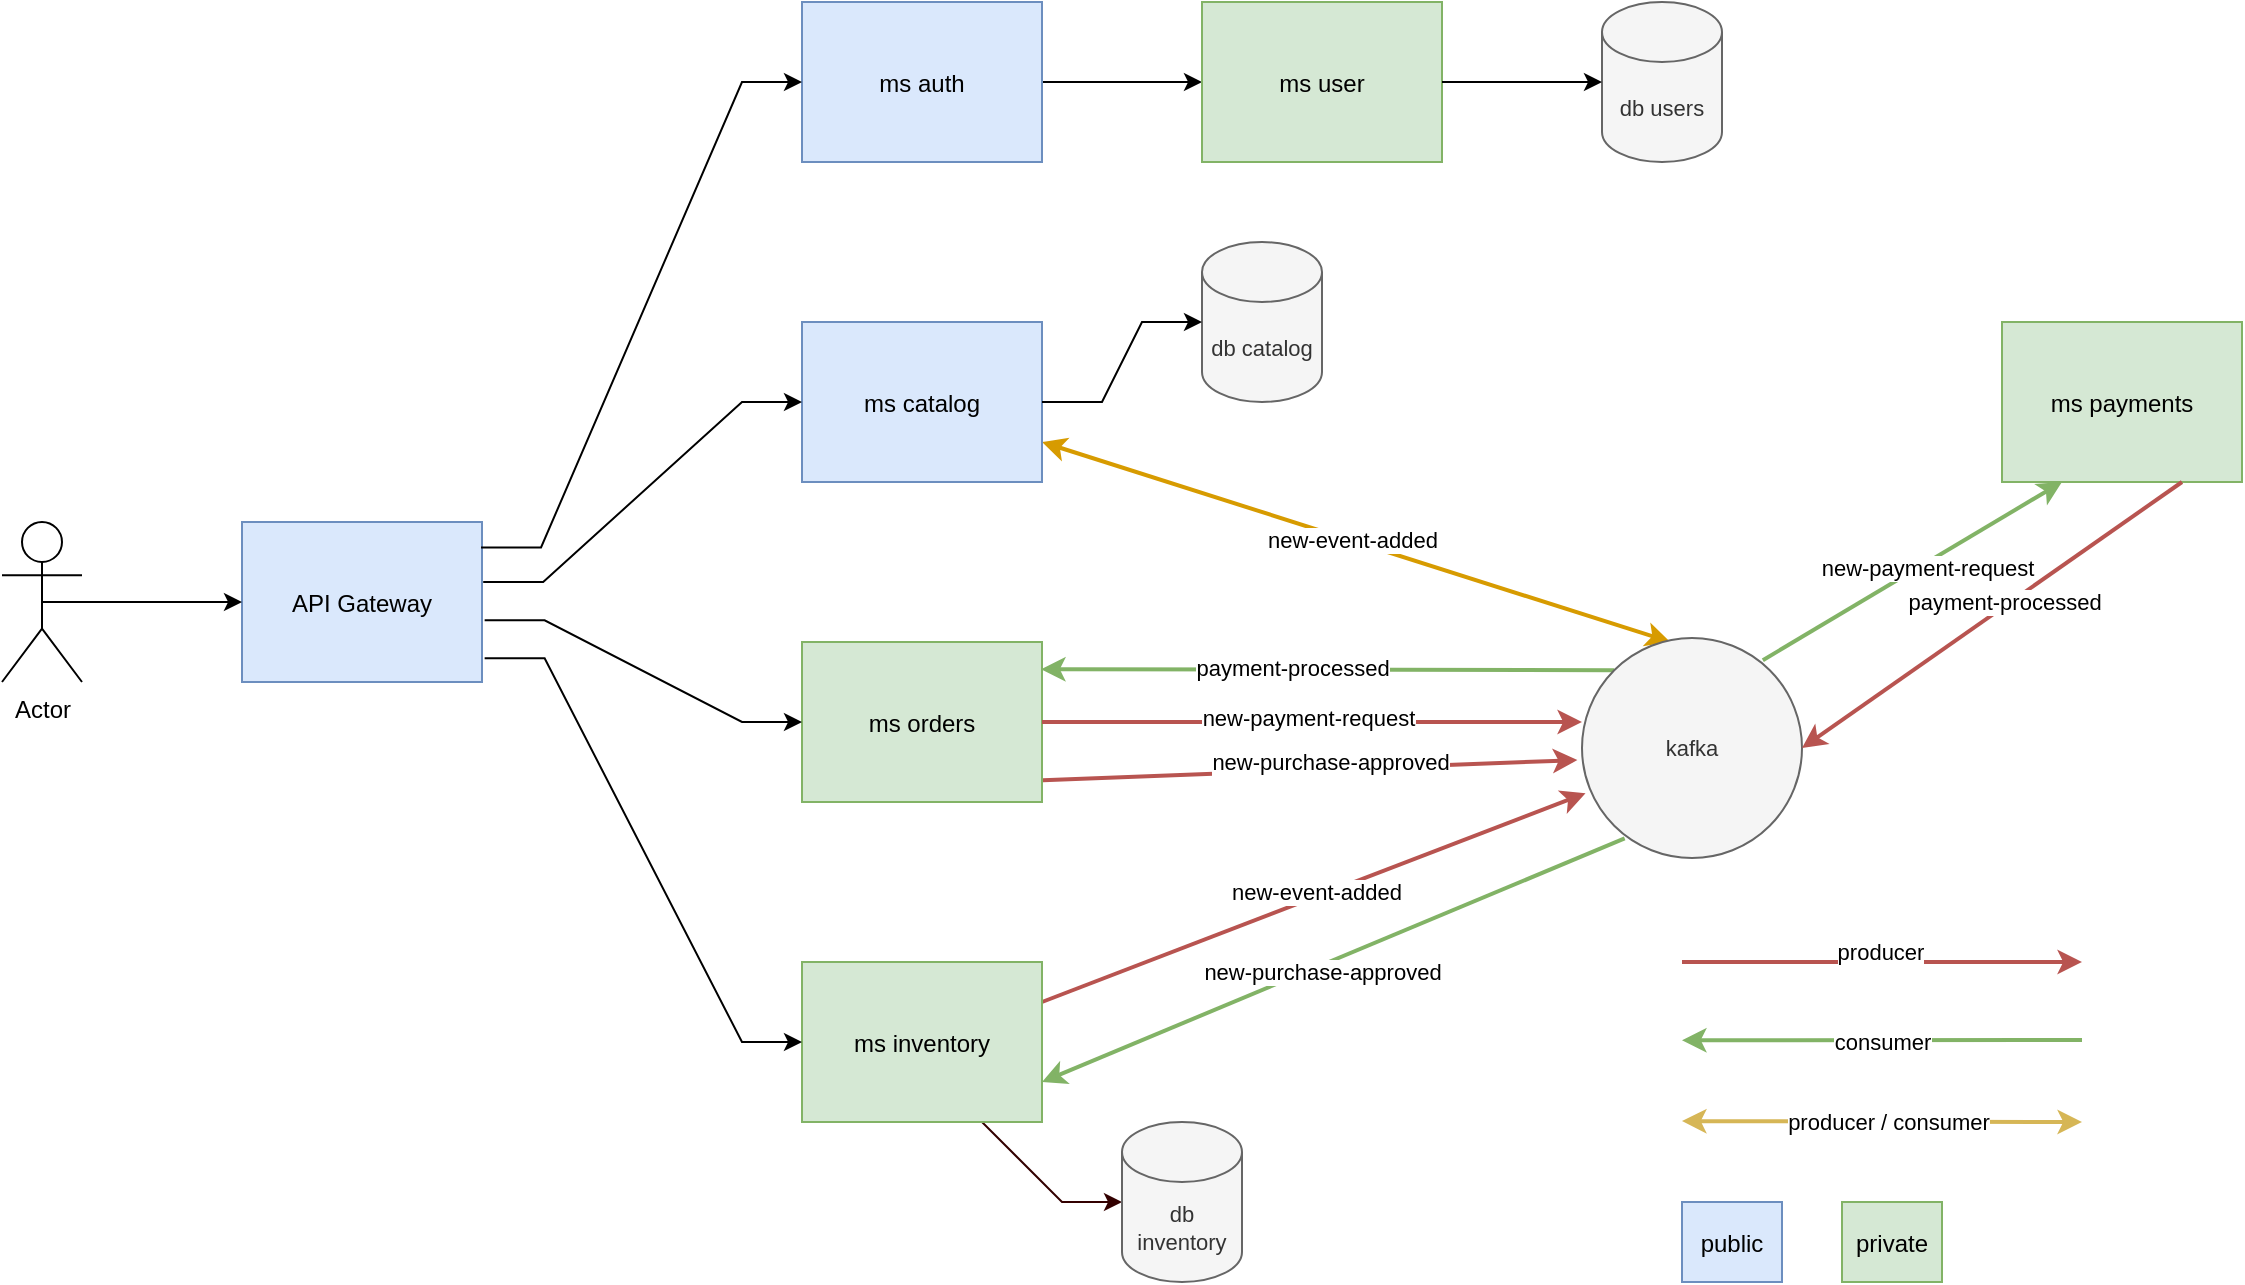 <mxfile version="23.1.2" type="github" pages="3">
  <diagram name="Page-1" id="e7e014a7-5840-1c2e-5031-d8a46d1fe8dd">
    <mxGraphModel dx="1305" dy="880" grid="1" gridSize="10" guides="1" tooltips="1" connect="1" arrows="1" fold="1" page="1" pageScale="1" pageWidth="1169" pageHeight="826" background="none" math="0" shadow="0">
      <root>
        <mxCell id="0" />
        <mxCell id="1" parent="0" />
        <mxCell id="ZoX-qicE0IiC-q0jHB0y-9" value="API Gateway" style="fillColor=#dae8fc;strokeColor=#6c8ebf;" vertex="1" parent="1">
          <mxGeometry x="240" y="300" width="120" height="80" as="geometry" />
        </mxCell>
        <mxCell id="ZoX-qicE0IiC-q0jHB0y-10" style="edgeStyle=orthogonalEdgeStyle;rounded=0;orthogonalLoop=1;jettySize=auto;html=1;exitX=0.5;exitY=0.5;exitDx=0;exitDy=0;exitPerimeter=0;entryX=0;entryY=0.5;entryDx=0;entryDy=0;" edge="1" parent="1" source="ZoX-qicE0IiC-q0jHB0y-11" target="ZoX-qicE0IiC-q0jHB0y-9">
          <mxGeometry relative="1" as="geometry" />
        </mxCell>
        <mxCell id="ZoX-qicE0IiC-q0jHB0y-11" value="Actor" style="shape=umlActor;verticalLabelPosition=bottom;verticalAlign=top;html=1;outlineConnect=0;" vertex="1" parent="1">
          <mxGeometry x="120" y="300" width="40" height="80" as="geometry" />
        </mxCell>
        <mxCell id="ZoX-qicE0IiC-q0jHB0y-12" style="edgeStyle=orthogonalEdgeStyle;rounded=0;orthogonalLoop=1;jettySize=auto;html=1;exitX=1;exitY=0.5;exitDx=0;exitDy=0;entryX=0;entryY=0.5;entryDx=0;entryDy=0;" edge="1" parent="1" source="ZoX-qicE0IiC-q0jHB0y-13" target="ZoX-qicE0IiC-q0jHB0y-14">
          <mxGeometry relative="1" as="geometry" />
        </mxCell>
        <mxCell id="ZoX-qicE0IiC-q0jHB0y-13" value="ms auth" style="fillColor=#dae8fc;strokeColor=#6c8ebf;" vertex="1" parent="1">
          <mxGeometry x="520" y="40" width="120" height="80" as="geometry" />
        </mxCell>
        <mxCell id="ZoX-qicE0IiC-q0jHB0y-14" value="ms user" style="fillColor=#d5e8d4;strokeColor=#82b366;" vertex="1" parent="1">
          <mxGeometry x="720" y="40" width="120" height="80" as="geometry" />
        </mxCell>
        <mxCell id="ZoX-qicE0IiC-q0jHB0y-15" style="shape=connector;rounded=0;orthogonalLoop=1;jettySize=auto;html=1;exitX=1.004;exitY=0.864;exitDx=0;exitDy=0;labelBackgroundColor=default;strokeColor=#b85450;align=center;verticalAlign=middle;fontFamily=Helvetica;fontSize=11;fontColor=default;endArrow=classic;entryX=-0.021;entryY=0.555;entryDx=0;entryDy=0;entryPerimeter=0;fillColor=#f8cecc;strokeWidth=2;exitPerimeter=0;" edge="1" parent="1" source="ZoX-qicE0IiC-q0jHB0y-17" target="ZoX-qicE0IiC-q0jHB0y-28">
          <mxGeometry relative="1" as="geometry">
            <mxPoint x="880" y="350" as="targetPoint" />
          </mxGeometry>
        </mxCell>
        <mxCell id="ZoX-qicE0IiC-q0jHB0y-16" value="new-purchase-approved" style="edgeLabel;html=1;align=center;verticalAlign=middle;resizable=0;points=[];fontFamily=Helvetica;fontSize=11;fontColor=default;" vertex="1" connectable="0" parent="ZoX-qicE0IiC-q0jHB0y-15">
          <mxGeometry x="0.013" y="4" relative="1" as="geometry">
            <mxPoint x="8" as="offset" />
          </mxGeometry>
        </mxCell>
        <mxCell id="ZoX-qicE0IiC-q0jHB0y-17" value="ms orders" style="fillColor=#d5e8d4;strokeColor=#82b366;" vertex="1" parent="1">
          <mxGeometry x="520" y="360" width="120" height="80" as="geometry" />
        </mxCell>
        <mxCell id="ZoX-qicE0IiC-q0jHB0y-18" style="rounded=0;orthogonalLoop=1;jettySize=auto;html=1;entryX=0.401;entryY=0.018;entryDx=0;entryDy=0;labelBackgroundColor=default;strokeColor=#d79b00;align=center;verticalAlign=middle;fontFamily=Helvetica;fontSize=11;fontColor=default;endArrow=classic;startArrow=classic;startFill=1;exitX=1;exitY=0.75;exitDx=0;exitDy=0;fillColor=#ffe6cc;strokeWidth=2;entryPerimeter=0;" edge="1" parent="1" source="ZoX-qicE0IiC-q0jHB0y-20" target="ZoX-qicE0IiC-q0jHB0y-28">
          <mxGeometry relative="1" as="geometry">
            <mxPoint x="650" y="390" as="sourcePoint" />
          </mxGeometry>
        </mxCell>
        <mxCell id="ZoX-qicE0IiC-q0jHB0y-19" value="new-event-added" style="edgeLabel;html=1;align=center;verticalAlign=middle;resizable=0;points=[];fontFamily=Helvetica;fontSize=11;fontColor=default;" vertex="1" connectable="0" parent="ZoX-qicE0IiC-q0jHB0y-18">
          <mxGeometry x="-0.016" relative="1" as="geometry">
            <mxPoint as="offset" />
          </mxGeometry>
        </mxCell>
        <mxCell id="ZoX-qicE0IiC-q0jHB0y-20" value="ms catalog" style="fillColor=#dae8fc;strokeColor=#6c8ebf;" vertex="1" parent="1">
          <mxGeometry x="520" y="200" width="120" height="80" as="geometry" />
        </mxCell>
        <mxCell id="ZoX-qicE0IiC-q0jHB0y-21" style="shape=connector;rounded=0;orthogonalLoop=1;jettySize=auto;html=1;exitX=1;exitY=0.25;exitDx=0;exitDy=0;entryX=0.016;entryY=0.706;entryDx=0;entryDy=0;labelBackgroundColor=default;strokeColor=#b85450;align=center;verticalAlign=middle;fontFamily=Helvetica;fontSize=11;fontColor=default;endArrow=classic;entryPerimeter=0;startArrow=none;startFill=0;fillColor=#f8cecc;strokeWidth=2;" edge="1" parent="1" source="ZoX-qicE0IiC-q0jHB0y-23" target="ZoX-qicE0IiC-q0jHB0y-28">
          <mxGeometry relative="1" as="geometry" />
        </mxCell>
        <mxCell id="ZoX-qicE0IiC-q0jHB0y-22" value="new-event-added" style="edgeLabel;html=1;align=center;verticalAlign=middle;resizable=0;points=[];fontFamily=Helvetica;fontSize=11;fontColor=default;" vertex="1" connectable="0" parent="ZoX-qicE0IiC-q0jHB0y-21">
          <mxGeometry x="0.014" y="3" relative="1" as="geometry">
            <mxPoint as="offset" />
          </mxGeometry>
        </mxCell>
        <mxCell id="ZoX-qicE0IiC-q0jHB0y-47" style="edgeStyle=entityRelationEdgeStyle;rounded=0;orthogonalLoop=1;jettySize=auto;html=1;exitX=0.5;exitY=1;exitDx=0;exitDy=0;labelBackgroundColor=default;strokeColor=#330000;strokeWidth=1;align=center;verticalAlign=middle;fontFamily=Helvetica;fontSize=11;fontColor=default;endArrow=classic;fillColor=#fff2cc;entryX=0;entryY=0.5;entryDx=0;entryDy=0;entryPerimeter=0;" edge="1" parent="1" source="ZoX-qicE0IiC-q0jHB0y-23" target="ZoX-qicE0IiC-q0jHB0y-38">
          <mxGeometry relative="1" as="geometry">
            <mxPoint x="580.455" y="660" as="targetPoint" />
          </mxGeometry>
        </mxCell>
        <mxCell id="ZoX-qicE0IiC-q0jHB0y-23" value="ms inventory" style="fillColor=#d5e8d4;strokeColor=#82b366;" vertex="1" parent="1">
          <mxGeometry x="520" y="520" width="120" height="80" as="geometry" />
        </mxCell>
        <mxCell id="ZoX-qicE0IiC-q0jHB0y-24" value="db users" style="shape=cylinder3;whiteSpace=wrap;html=1;boundedLbl=1;backgroundOutline=1;size=15;fontFamily=Helvetica;fontSize=11;fontColor=#333333;fillColor=#f5f5f5;strokeColor=#666666;" vertex="1" parent="1">
          <mxGeometry x="920" y="40" width="60" height="80" as="geometry" />
        </mxCell>
        <mxCell id="ZoX-qicE0IiC-q0jHB0y-25" style="edgeStyle=entityRelationEdgeStyle;shape=connector;rounded=0;orthogonalLoop=1;jettySize=auto;html=1;exitX=1;exitY=0.5;exitDx=0;exitDy=0;entryX=0;entryY=0.5;entryDx=0;entryDy=0;entryPerimeter=0;labelBackgroundColor=default;strokeColor=default;align=center;verticalAlign=middle;fontFamily=Helvetica;fontSize=11;fontColor=default;endArrow=classic;" edge="1" parent="1" source="ZoX-qicE0IiC-q0jHB0y-14" target="ZoX-qicE0IiC-q0jHB0y-24">
          <mxGeometry relative="1" as="geometry" />
        </mxCell>
        <mxCell id="ZoX-qicE0IiC-q0jHB0y-26" style="shape=connector;rounded=0;orthogonalLoop=1;jettySize=auto;html=1;exitX=0;exitY=0;exitDx=0;exitDy=0;entryX=0.996;entryY=0.17;entryDx=0;entryDy=0;labelBackgroundColor=default;strokeColor=#82b366;align=center;verticalAlign=middle;fontFamily=Helvetica;fontSize=11;fontColor=default;endArrow=classic;fillColor=#d5e8d4;strokeWidth=2;entryPerimeter=0;" edge="1" parent="1" source="ZoX-qicE0IiC-q0jHB0y-28" target="ZoX-qicE0IiC-q0jHB0y-17">
          <mxGeometry relative="1" as="geometry" />
        </mxCell>
        <mxCell id="ZoX-qicE0IiC-q0jHB0y-27" value="payment-processed" style="edgeLabel;html=1;align=center;verticalAlign=middle;resizable=0;points=[];fontFamily=Helvetica;fontSize=11;fontColor=default;" vertex="1" connectable="0" parent="ZoX-qicE0IiC-q0jHB0y-26">
          <mxGeometry x="0.313" y="-1" relative="1" as="geometry">
            <mxPoint x="27" as="offset" />
          </mxGeometry>
        </mxCell>
        <mxCell id="ZoX-qicE0IiC-q0jHB0y-28" value="kafka" style="ellipse;whiteSpace=wrap;html=1;aspect=fixed;fontFamily=Helvetica;fontSize=11;fillColor=#f5f5f5;strokeColor=#666666;fontColor=#333333;" vertex="1" parent="1">
          <mxGeometry x="910" y="358" width="110" height="110" as="geometry" />
        </mxCell>
        <mxCell id="ZoX-qicE0IiC-q0jHB0y-29" style="shape=connector;rounded=0;orthogonalLoop=1;jettySize=auto;html=1;exitX=1;exitY=0.75;exitDx=0;exitDy=0;entryX=0.194;entryY=0.911;entryDx=0;entryDy=0;labelBackgroundColor=default;strokeColor=#82b366;align=center;verticalAlign=middle;fontFamily=Helvetica;fontSize=11;fontColor=default;endArrow=none;endFill=0;startArrow=classic;startFill=1;entryPerimeter=0;fillColor=#d5e8d4;strokeWidth=2;" edge="1" parent="1" source="ZoX-qicE0IiC-q0jHB0y-23" target="ZoX-qicE0IiC-q0jHB0y-28">
          <mxGeometry relative="1" as="geometry" />
        </mxCell>
        <mxCell id="ZoX-qicE0IiC-q0jHB0y-30" value="new-purchase-approved" style="edgeLabel;html=1;align=center;verticalAlign=middle;resizable=0;points=[];fontFamily=Helvetica;fontSize=11;fontColor=default;" vertex="1" connectable="0" parent="ZoX-qicE0IiC-q0jHB0y-29">
          <mxGeometry x="-0.246" relative="1" as="geometry">
            <mxPoint x="30" y="-9" as="offset" />
          </mxGeometry>
        </mxCell>
        <mxCell id="ZoX-qicE0IiC-q0jHB0y-31" style="shape=connector;rounded=0;orthogonalLoop=1;jettySize=auto;html=1;exitX=1;exitY=0.5;exitDx=0;exitDy=0;labelBackgroundColor=default;strokeColor=#b85450;align=center;verticalAlign=middle;fontFamily=Helvetica;fontSize=11;fontColor=default;endArrow=classic;startArrow=none;startFill=0;endFill=1;fillColor=#f8cecc;strokeWidth=2;" edge="1" parent="1" source="ZoX-qicE0IiC-q0jHB0y-17">
          <mxGeometry relative="1" as="geometry">
            <mxPoint x="910" y="400" as="targetPoint" />
          </mxGeometry>
        </mxCell>
        <mxCell id="ZoX-qicE0IiC-q0jHB0y-32" value="new-payment-request" style="edgeLabel;html=1;align=center;verticalAlign=middle;resizable=0;points=[];fontFamily=Helvetica;fontSize=11;fontColor=default;" vertex="1" connectable="0" parent="ZoX-qicE0IiC-q0jHB0y-31">
          <mxGeometry x="-0.015" y="2" relative="1" as="geometry">
            <mxPoint as="offset" />
          </mxGeometry>
        </mxCell>
        <mxCell id="ZoX-qicE0IiC-q0jHB0y-33" value="db catalog" style="shape=cylinder3;whiteSpace=wrap;html=1;boundedLbl=1;backgroundOutline=1;size=15;fontFamily=Helvetica;fontSize=11;fontColor=#333333;fillColor=#f5f5f5;strokeColor=#666666;" vertex="1" parent="1">
          <mxGeometry x="720" y="160" width="60" height="80" as="geometry" />
        </mxCell>
        <mxCell id="ZoX-qicE0IiC-q0jHB0y-34" style="shape=connector;rounded=0;orthogonalLoop=1;jettySize=auto;html=1;exitX=1;exitY=0.5;exitDx=0;exitDy=0;entryX=0;entryY=0.5;entryDx=0;entryDy=0;entryPerimeter=0;labelBackgroundColor=default;strokeColor=default;align=center;verticalAlign=middle;fontFamily=Helvetica;fontSize=11;fontColor=default;endArrow=classic;edgeStyle=entityRelationEdgeStyle;" edge="1" parent="1" source="ZoX-qicE0IiC-q0jHB0y-20" target="ZoX-qicE0IiC-q0jHB0y-33">
          <mxGeometry relative="1" as="geometry" />
        </mxCell>
        <mxCell id="ZoX-qicE0IiC-q0jHB0y-35" value="ms payments" style="fillColor=#d5e8d4;strokeColor=#82b366;" vertex="1" parent="1">
          <mxGeometry x="1120" y="200" width="120" height="80" as="geometry" />
        </mxCell>
        <mxCell id="ZoX-qicE0IiC-q0jHB0y-36" style="shape=connector;rounded=0;orthogonalLoop=1;jettySize=auto;html=1;labelBackgroundColor=default;strokeColor=#82b366;align=center;verticalAlign=middle;fontFamily=Helvetica;fontSize=11;fontColor=default;endArrow=classic;fillColor=#d5e8d4;strokeWidth=2;entryX=0.25;entryY=1;entryDx=0;entryDy=0;exitX=0.822;exitY=0.101;exitDx=0;exitDy=0;exitPerimeter=0;" edge="1" parent="1" source="ZoX-qicE0IiC-q0jHB0y-28" target="ZoX-qicE0IiC-q0jHB0y-35">
          <mxGeometry relative="1" as="geometry">
            <mxPoint x="1080" y="380" as="sourcePoint" />
            <mxPoint x="1140" y="301" as="targetPoint" />
          </mxGeometry>
        </mxCell>
        <mxCell id="ZoX-qicE0IiC-q0jHB0y-37" value="&amp;nbsp;new-payment-request" style="edgeLabel;html=1;align=center;verticalAlign=middle;resizable=0;points=[];fontFamily=Helvetica;fontSize=11;fontColor=default;" vertex="1" connectable="0" parent="ZoX-qicE0IiC-q0jHB0y-36">
          <mxGeometry x="0.066" y="-1" relative="1" as="geometry">
            <mxPoint as="offset" />
          </mxGeometry>
        </mxCell>
        <mxCell id="ZoX-qicE0IiC-q0jHB0y-38" value="db inventory" style="shape=cylinder3;whiteSpace=wrap;html=1;boundedLbl=1;backgroundOutline=1;size=15;fontFamily=Helvetica;fontSize=11;fontColor=#333333;fillColor=#f5f5f5;strokeColor=#666666;" vertex="1" parent="1">
          <mxGeometry x="680" y="600" width="60" height="80" as="geometry" />
        </mxCell>
        <mxCell id="ZoX-qicE0IiC-q0jHB0y-40" style="edgeStyle=none;shape=connector;rounded=0;orthogonalLoop=1;jettySize=auto;html=1;exitX=0.75;exitY=1;exitDx=0;exitDy=0;entryX=1;entryY=0.5;entryDx=0;entryDy=0;labelBackgroundColor=default;strokeColor=#b85450;strokeWidth=2;align=center;verticalAlign=middle;fontFamily=Helvetica;fontSize=11;fontColor=default;endArrow=classic;fillColor=#f8cecc;" edge="1" parent="1" source="ZoX-qicE0IiC-q0jHB0y-35" target="ZoX-qicE0IiC-q0jHB0y-28">
          <mxGeometry relative="1" as="geometry" />
        </mxCell>
        <mxCell id="ZoX-qicE0IiC-q0jHB0y-41" value="payment-processed" style="edgeLabel;html=1;align=center;verticalAlign=middle;resizable=0;points=[];fontFamily=Helvetica;fontSize=11;fontColor=default;" vertex="1" connectable="0" parent="ZoX-qicE0IiC-q0jHB0y-40">
          <mxGeometry x="-0.079" y="-2" relative="1" as="geometry">
            <mxPoint as="offset" />
          </mxGeometry>
        </mxCell>
        <mxCell id="ZoX-qicE0IiC-q0jHB0y-42" style="edgeStyle=entityRelationEdgeStyle;rounded=0;orthogonalLoop=1;jettySize=auto;html=1;entryX=0;entryY=0.5;entryDx=0;entryDy=0;exitX=0.996;exitY=0.159;exitDx=0;exitDy=0;exitPerimeter=0;" edge="1" parent="1" target="ZoX-qicE0IiC-q0jHB0y-13" source="ZoX-qicE0IiC-q0jHB0y-9">
          <mxGeometry relative="1" as="geometry">
            <mxPoint x="360" y="310" as="sourcePoint" />
          </mxGeometry>
        </mxCell>
        <mxCell id="ZoX-qicE0IiC-q0jHB0y-43" style="edgeStyle=entityRelationEdgeStyle;rounded=0;orthogonalLoop=1;jettySize=auto;html=1;exitX=1.011;exitY=0.614;exitDx=0;exitDy=0;entryX=0;entryY=0.5;entryDx=0;entryDy=0;exitPerimeter=0;" edge="1" parent="1" source="ZoX-qicE0IiC-q0jHB0y-9" target="ZoX-qicE0IiC-q0jHB0y-17">
          <mxGeometry relative="1" as="geometry" />
        </mxCell>
        <mxCell id="ZoX-qicE0IiC-q0jHB0y-44" style="edgeStyle=entityRelationEdgeStyle;rounded=0;orthogonalLoop=1;jettySize=auto;html=1;entryX=0;entryY=0.5;entryDx=0;entryDy=0;exitX=1.005;exitY=0.375;exitDx=0;exitDy=0;exitPerimeter=0;" edge="1" parent="1" target="ZoX-qicE0IiC-q0jHB0y-20" source="ZoX-qicE0IiC-q0jHB0y-9">
          <mxGeometry relative="1" as="geometry">
            <mxPoint x="350" y="320" as="sourcePoint" />
          </mxGeometry>
        </mxCell>
        <mxCell id="ZoX-qicE0IiC-q0jHB0y-45" style="edgeStyle=entityRelationEdgeStyle;rounded=0;orthogonalLoop=1;jettySize=auto;html=1;entryX=0;entryY=0.5;entryDx=0;entryDy=0;exitX=1.011;exitY=0.852;exitDx=0;exitDy=0;exitPerimeter=0;" edge="1" parent="1" target="ZoX-qicE0IiC-q0jHB0y-23" source="ZoX-qicE0IiC-q0jHB0y-9">
          <mxGeometry relative="1" as="geometry">
            <mxPoint x="360" y="370" as="sourcePoint" />
          </mxGeometry>
        </mxCell>
        <mxCell id="v3S1YEAJzGUSGJx2zQQu-1" value="" style="endArrow=classic;html=1;rounded=0;labelBackgroundColor=default;strokeColor=#b85450;strokeWidth=2;align=center;verticalAlign=middle;fontFamily=Helvetica;fontSize=11;fontColor=default;fillColor=#f8cecc;curved=0;" edge="1" parent="1">
          <mxGeometry width="50" height="50" relative="1" as="geometry">
            <mxPoint x="960" y="520" as="sourcePoint" />
            <mxPoint x="1160" y="520" as="targetPoint" />
          </mxGeometry>
        </mxCell>
        <mxCell id="v3S1YEAJzGUSGJx2zQQu-4" value="producer" style="edgeLabel;html=1;align=center;verticalAlign=middle;resizable=0;points=[];fontFamily=Helvetica;fontSize=11;fontColor=default;" vertex="1" connectable="0" parent="v3S1YEAJzGUSGJx2zQQu-1">
          <mxGeometry x="-0.011" y="5" relative="1" as="geometry">
            <mxPoint as="offset" />
          </mxGeometry>
        </mxCell>
        <mxCell id="v3S1YEAJzGUSGJx2zQQu-2" value="" style="endArrow=none;html=1;rounded=0;labelBackgroundColor=default;strokeColor=#82b366;strokeWidth=2;align=center;verticalAlign=middle;fontFamily=Helvetica;fontSize=11;fontColor=default;fillColor=#d5e8d4;curved=0;startArrow=classic;startFill=1;endFill=0;" edge="1" parent="1">
          <mxGeometry width="50" height="50" relative="1" as="geometry">
            <mxPoint x="960" y="559.09" as="sourcePoint" />
            <mxPoint x="1160" y="559" as="targetPoint" />
          </mxGeometry>
        </mxCell>
        <mxCell id="v3S1YEAJzGUSGJx2zQQu-5" value="consumer" style="edgeLabel;html=1;align=center;verticalAlign=middle;resizable=0;points=[];fontFamily=Helvetica;fontSize=11;fontColor=default;" vertex="1" connectable="0" parent="v3S1YEAJzGUSGJx2zQQu-2">
          <mxGeometry x="0.091" y="-2" relative="1" as="geometry">
            <mxPoint x="-9" y="-1" as="offset" />
          </mxGeometry>
        </mxCell>
        <mxCell id="v3S1YEAJzGUSGJx2zQQu-3" value="" style="endArrow=classic;html=1;rounded=0;labelBackgroundColor=default;strokeColor=#d6b656;strokeWidth=2;align=center;verticalAlign=middle;fontFamily=Helvetica;fontSize=11;fontColor=default;fillColor=#fff2cc;curved=0;startArrow=classic;startFill=1;endFill=1;" edge="1" parent="1">
          <mxGeometry width="50" height="50" relative="1" as="geometry">
            <mxPoint x="960" y="599.55" as="sourcePoint" />
            <mxPoint x="1160" y="600" as="targetPoint" />
          </mxGeometry>
        </mxCell>
        <mxCell id="v3S1YEAJzGUSGJx2zQQu-6" value="producer / consumer" style="edgeLabel;html=1;align=center;verticalAlign=middle;resizable=0;points=[];fontFamily=Helvetica;fontSize=11;fontColor=default;" vertex="1" connectable="0" parent="v3S1YEAJzGUSGJx2zQQu-3">
          <mxGeometry x="0.023" relative="1" as="geometry">
            <mxPoint as="offset" />
          </mxGeometry>
        </mxCell>
        <mxCell id="v3S1YEAJzGUSGJx2zQQu-7" value="public" style="fillColor=#dae8fc;strokeColor=#6c8ebf;" vertex="1" parent="1">
          <mxGeometry x="960" y="640" width="50" height="40" as="geometry" />
        </mxCell>
        <mxCell id="v3S1YEAJzGUSGJx2zQQu-9" value="private" style="fillColor=#d5e8d4;strokeColor=#82b366;" vertex="1" parent="1">
          <mxGeometry x="1040" y="640" width="50" height="40" as="geometry" />
        </mxCell>
      </root>
    </mxGraphModel>
  </diagram>
  <diagram name="Cópia do Page-1" id="zrKGwMI_ksuDkuZTtmGT">
    <mxGraphModel dx="1915" dy="2117" grid="1" gridSize="10" guides="1" tooltips="1" connect="1" arrows="1" fold="1" page="1" pageScale="1" pageWidth="1169" pageHeight="826" background="none" math="0" shadow="0">
      <root>
        <mxCell id="dPB5uHPgTFU5wgiNGsxl-0" />
        <mxCell id="dPB5uHPgTFU5wgiNGsxl-1" parent="dPB5uHPgTFU5wgiNGsxl-0" />
        <mxCell id="MRBdUfvooPSts-dFLje6-4" style="edgeStyle=none;shape=flexArrow;rounded=1;orthogonalLoop=1;jettySize=auto;html=1;exitX=0.5;exitY=0;exitDx=0;exitDy=0;entryX=0.5;entryY=1;entryDx=0;entryDy=0;labelBackgroundColor=default;strokeColor=#d6b656;strokeWidth=1;align=center;verticalAlign=middle;fontFamily=Helvetica;fontSize=11;fontColor=default;endArrow=classic;fillColor=#fff2cc;" edge="1" parent="dPB5uHPgTFU5wgiNGsxl-1" source="dPB5uHPgTFU5wgiNGsxl-2" target="dPB5uHPgTFU5wgiNGsxl-6">
          <mxGeometry relative="1" as="geometry" />
        </mxCell>
        <mxCell id="MRBdUfvooPSts-dFLje6-5" style="edgeStyle=none;shape=flexArrow;rounded=1;orthogonalLoop=1;jettySize=auto;html=1;exitX=0.5;exitY=1;exitDx=0;exitDy=0;entryX=0.5;entryY=0;entryDx=0;entryDy=0;labelBackgroundColor=default;strokeColor=#d6b656;strokeWidth=1;align=center;verticalAlign=middle;fontFamily=Helvetica;fontSize=11;fontColor=default;endArrow=classic;fillColor=#fff2cc;" edge="1" parent="dPB5uHPgTFU5wgiNGsxl-1" source="dPB5uHPgTFU5wgiNGsxl-2" target="jc9rpbHGXxnEIslmWOcy-20">
          <mxGeometry relative="1" as="geometry" />
        </mxCell>
        <mxCell id="dPB5uHPgTFU5wgiNGsxl-2" value="API" style="swimlane;whiteSpace=wrap" vertex="1" parent="dPB5uHPgTFU5wgiNGsxl-1">
          <mxGeometry x="720" y="80" width="280" height="240" as="geometry">
            <mxRectangle x="120" y="120" width="80" height="30" as="alternateBounds" />
          </mxGeometry>
        </mxCell>
        <mxCell id="dPB5uHPgTFU5wgiNGsxl-3" value="API Gateway" style="" vertex="1" parent="dPB5uHPgTFU5wgiNGsxl-2">
          <mxGeometry x="120" y="80" width="120" height="80" as="geometry" />
        </mxCell>
        <mxCell id="dPB5uHPgTFU5wgiNGsxl-5" value="Actor" style="shape=umlActor;verticalLabelPosition=bottom;verticalAlign=top;html=1;outlineConnect=0;" vertex="1" parent="dPB5uHPgTFU5wgiNGsxl-2">
          <mxGeometry x="40" y="80" width="40" height="80" as="geometry" />
        </mxCell>
        <mxCell id="dPB5uHPgTFU5wgiNGsxl-4" style="rounded=0;orthogonalLoop=1;jettySize=auto;html=1;exitX=0.5;exitY=0.5;exitDx=0;exitDy=0;exitPerimeter=0;entryX=0;entryY=0.5;entryDx=0;entryDy=0;" edge="1" parent="dPB5uHPgTFU5wgiNGsxl-2" source="dPB5uHPgTFU5wgiNGsxl-5" target="dPB5uHPgTFU5wgiNGsxl-3">
          <mxGeometry relative="1" as="geometry" />
        </mxCell>
        <mxCell id="dPB5uHPgTFU5wgiNGsxl-6" value="autenticação" style="swimlane;whiteSpace=wrap" vertex="1" parent="dPB5uHPgTFU5wgiNGsxl-1">
          <mxGeometry x="560" y="-320" width="600" height="240" as="geometry">
            <mxRectangle x="440" y="120" width="90" height="30" as="alternateBounds" />
          </mxGeometry>
        </mxCell>
        <mxCell id="dPB5uHPgTFU5wgiNGsxl-9" value="ms user" style="" vertex="1" parent="dPB5uHPgTFU5wgiNGsxl-6">
          <mxGeometry x="280" y="80" width="120" height="80" as="geometry" />
        </mxCell>
        <mxCell id="dPB5uHPgTFU5wgiNGsxl-19" value="db users" style="shape=cylinder3;whiteSpace=wrap;html=1;boundedLbl=1;backgroundOutline=1;size=15;fontFamily=Helvetica;fontSize=11;fontColor=default;" vertex="1" parent="dPB5uHPgTFU5wgiNGsxl-6">
          <mxGeometry x="480" y="80" width="60" height="80" as="geometry" />
        </mxCell>
        <mxCell id="dPB5uHPgTFU5wgiNGsxl-20" style="edgeStyle=entityRelationEdgeStyle;shape=connector;rounded=0;orthogonalLoop=1;jettySize=auto;html=1;exitX=1;exitY=0.5;exitDx=0;exitDy=0;entryX=0;entryY=0.5;entryDx=0;entryDy=0;entryPerimeter=0;labelBackgroundColor=default;strokeColor=default;align=center;verticalAlign=middle;fontFamily=Helvetica;fontSize=11;fontColor=default;endArrow=classic;" edge="1" parent="dPB5uHPgTFU5wgiNGsxl-6" source="dPB5uHPgTFU5wgiNGsxl-9" target="dPB5uHPgTFU5wgiNGsxl-19">
          <mxGeometry relative="1" as="geometry" />
        </mxCell>
        <mxCell id="dPB5uHPgTFU5wgiNGsxl-8" value="ms auth" style="" vertex="1" parent="dPB5uHPgTFU5wgiNGsxl-6">
          <mxGeometry x="80" y="80" width="120" height="80" as="geometry" />
        </mxCell>
        <mxCell id="dPB5uHPgTFU5wgiNGsxl-7" style="edgeStyle=orthogonalEdgeStyle;rounded=0;orthogonalLoop=1;jettySize=auto;html=1;exitX=1;exitY=0.5;exitDx=0;exitDy=0;entryX=0;entryY=0.5;entryDx=0;entryDy=0;" edge="1" parent="dPB5uHPgTFU5wgiNGsxl-6" source="dPB5uHPgTFU5wgiNGsxl-8" target="dPB5uHPgTFU5wgiNGsxl-9">
          <mxGeometry relative="1" as="geometry" />
        </mxCell>
        <mxCell id="jc9rpbHGXxnEIslmWOcy-0" value="listagem" style="swimlane;whiteSpace=wrap" vertex="1" parent="dPB5uHPgTFU5wgiNGsxl-1">
          <mxGeometry x="160" y="80" width="400" height="240" as="geometry">
            <mxRectangle x="280" y="360" width="90" height="30" as="alternateBounds" />
          </mxGeometry>
        </mxCell>
        <mxCell id="jc9rpbHGXxnEIslmWOcy-2" value="db catalog" style="shape=cylinder3;whiteSpace=wrap;html=1;boundedLbl=1;backgroundOutline=1;size=15;fontFamily=Helvetica;fontSize=11;fontColor=default;" vertex="1" parent="jc9rpbHGXxnEIslmWOcy-0">
          <mxGeometry x="280" y="80" width="60" height="80" as="geometry" />
        </mxCell>
        <mxCell id="jc9rpbHGXxnEIslmWOcy-4" value="ms catalog" style="" vertex="1" parent="jc9rpbHGXxnEIslmWOcy-0">
          <mxGeometry x="80" y="80" width="120" height="80" as="geometry" />
        </mxCell>
        <mxCell id="jc9rpbHGXxnEIslmWOcy-5" style="edgeStyle=orthogonalEdgeStyle;rounded=0;orthogonalLoop=1;jettySize=auto;html=1;exitX=1;exitY=0.5;exitDx=0;exitDy=0;" edge="1" parent="jc9rpbHGXxnEIslmWOcy-0" source="jc9rpbHGXxnEIslmWOcy-4">
          <mxGeometry relative="1" as="geometry">
            <mxPoint x="280" y="120" as="targetPoint" />
          </mxGeometry>
        </mxCell>
        <mxCell id="jc9rpbHGXxnEIslmWOcy-6" style="shape=flexArrow;rounded=1;orthogonalLoop=1;jettySize=auto;html=1;exitX=0;exitY=0.5;exitDx=0;exitDy=0;labelBackgroundColor=default;strokeColor=#d6b656;strokeWidth=1;align=center;verticalAlign=middle;fontFamily=Helvetica;fontSize=11;fontColor=default;endArrow=classic;entryX=1;entryY=0.5;entryDx=0;entryDy=0;fillColor=#fff2cc;" edge="1" parent="dPB5uHPgTFU5wgiNGsxl-1" source="dPB5uHPgTFU5wgiNGsxl-2" target="jc9rpbHGXxnEIslmWOcy-0">
          <mxGeometry relative="1" as="geometry">
            <mxPoint x="330" y="490" as="targetPoint" />
          </mxGeometry>
        </mxCell>
        <mxCell id="jc9rpbHGXxnEIslmWOcy-7" value="pedidos" style="swimlane;whiteSpace=wrap" vertex="1" parent="dPB5uHPgTFU5wgiNGsxl-1">
          <mxGeometry x="1160" y="80" width="400" height="240" as="geometry">
            <mxRectangle x="1080" y="120" width="90" height="30" as="alternateBounds" />
          </mxGeometry>
        </mxCell>
        <mxCell id="jc9rpbHGXxnEIslmWOcy-9" value="db orders" style="shape=cylinder3;whiteSpace=wrap;html=1;boundedLbl=1;backgroundOutline=1;size=15;fontFamily=Helvetica;fontSize=11;fontColor=default;" vertex="1" parent="jc9rpbHGXxnEIslmWOcy-7">
          <mxGeometry x="280" y="80" width="60" height="80" as="geometry" />
        </mxCell>
        <mxCell id="jc9rpbHGXxnEIslmWOcy-11" value="ms orders" style="" vertex="1" parent="jc9rpbHGXxnEIslmWOcy-7">
          <mxGeometry x="80" y="80" width="120" height="80" as="geometry" />
        </mxCell>
        <mxCell id="jc9rpbHGXxnEIslmWOcy-12" style="edgeStyle=orthogonalEdgeStyle;rounded=0;orthogonalLoop=1;jettySize=auto;html=1;exitX=1;exitY=0.5;exitDx=0;exitDy=0;entryX=0;entryY=0.5;entryDx=0;entryDy=0;entryPerimeter=0;" edge="1" parent="jc9rpbHGXxnEIslmWOcy-7" source="jc9rpbHGXxnEIslmWOcy-11" target="jc9rpbHGXxnEIslmWOcy-9">
          <mxGeometry relative="1" as="geometry">
            <mxPoint x="280" y="140" as="targetPoint" />
          </mxGeometry>
        </mxCell>
        <mxCell id="jc9rpbHGXxnEIslmWOcy-13" value="" style="endArrow=classic;html=1;rounded=1;labelBackgroundColor=default;strokeColor=#d6b656;strokeWidth=1;align=center;verticalAlign=middle;fontFamily=Helvetica;fontSize=11;fontColor=default;shape=flexArrow;edgeStyle=none;fillColor=#fff2cc;exitX=1;exitY=0.5;exitDx=0;exitDy=0;entryX=0;entryY=0.5;entryDx=0;entryDy=0;" edge="1" parent="dPB5uHPgTFU5wgiNGsxl-1" source="dPB5uHPgTFU5wgiNGsxl-2" target="jc9rpbHGXxnEIslmWOcy-7">
          <mxGeometry width="50" height="50" relative="1" as="geometry">
            <mxPoint x="400" y="290" as="sourcePoint" />
            <mxPoint x="1120" y="200" as="targetPoint" />
          </mxGeometry>
        </mxCell>
        <mxCell id="jc9rpbHGXxnEIslmWOcy-14" value="pagamento" style="swimlane;whiteSpace=wrap" vertex="1" parent="dPB5uHPgTFU5wgiNGsxl-1">
          <mxGeometry x="1680" y="80" width="280" height="240" as="geometry">
            <mxRectangle x="1560" y="120" width="90" height="30" as="alternateBounds" />
          </mxGeometry>
        </mxCell>
        <mxCell id="jc9rpbHGXxnEIslmWOcy-16" value="ms payments" style="" vertex="1" parent="jc9rpbHGXxnEIslmWOcy-14">
          <mxGeometry x="80" y="80" width="120" height="80" as="geometry" />
        </mxCell>
        <mxCell id="jc9rpbHGXxnEIslmWOcy-18" value="" style="endArrow=classic;html=1;rounded=0;labelBackgroundColor=default;strokeColor=#d6b656;strokeWidth=1;align=center;verticalAlign=middle;fontFamily=Helvetica;fontSize=11;fontColor=default;shape=flexArrow;edgeStyle=none;fillColor=#fff2cc;exitX=1;exitY=0.5;exitDx=0;exitDy=0;entryX=0;entryY=0.5;entryDx=0;entryDy=0;" edge="1" parent="dPB5uHPgTFU5wgiNGsxl-1" source="jc9rpbHGXxnEIslmWOcy-7" target="jc9rpbHGXxnEIslmWOcy-14">
          <mxGeometry width="50" height="50" relative="1" as="geometry">
            <mxPoint x="1520" y="240" as="sourcePoint" />
            <mxPoint x="1640" y="200" as="targetPoint" />
          </mxGeometry>
        </mxCell>
        <mxCell id="jc9rpbHGXxnEIslmWOcy-20" value="admin" style="swimlane;whiteSpace=wrap" vertex="1" parent="dPB5uHPgTFU5wgiNGsxl-1">
          <mxGeometry x="660" y="480" width="400" height="240" as="geometry">
            <mxRectangle x="280" y="360" width="90" height="30" as="alternateBounds" />
          </mxGeometry>
        </mxCell>
        <mxCell id="jc9rpbHGXxnEIslmWOcy-21" value="db inventory" style="shape=cylinder3;whiteSpace=wrap;html=1;boundedLbl=1;backgroundOutline=1;size=15;fontFamily=Helvetica;fontSize=11;fontColor=default;" vertex="1" parent="jc9rpbHGXxnEIslmWOcy-20">
          <mxGeometry x="280" y="80" width="60" height="80" as="geometry" />
        </mxCell>
        <mxCell id="jc9rpbHGXxnEIslmWOcy-22" value="ms inventory" style="" vertex="1" parent="jc9rpbHGXxnEIslmWOcy-20">
          <mxGeometry x="80" y="80" width="120" height="80" as="geometry" />
        </mxCell>
        <mxCell id="jc9rpbHGXxnEIslmWOcy-23" style="edgeStyle=orthogonalEdgeStyle;rounded=0;orthogonalLoop=1;jettySize=auto;html=1;exitX=1;exitY=0.5;exitDx=0;exitDy=0;" edge="1" parent="jc9rpbHGXxnEIslmWOcy-20" source="jc9rpbHGXxnEIslmWOcy-22">
          <mxGeometry relative="1" as="geometry">
            <mxPoint x="280" y="120" as="targetPoint" />
          </mxGeometry>
        </mxCell>
      </root>
    </mxGraphModel>
  </diagram>
  <diagram name="Cópia do Page-1" id="Lb_92CR7G_JapFHfcykN">
    <mxGraphModel dx="1368" dy="922" grid="1" gridSize="10" guides="1" tooltips="1" connect="1" arrows="1" fold="1" page="1" pageScale="1" pageWidth="1169" pageHeight="826" background="none" math="0" shadow="0">
      <root>
        <mxCell id="S2vqdgwg3sIEuwhP57FU-0" />
        <mxCell id="S2vqdgwg3sIEuwhP57FU-1" parent="S2vqdgwg3sIEuwhP57FU-0" />
        <mxCell id="y6v1L-NfANkhwJ0ko-ZJ-30" style="edgeStyle=none;shape=connector;rounded=0;orthogonalLoop=1;jettySize=auto;html=1;dashed=1;labelBackgroundColor=default;strokeColor=default;strokeWidth=2;align=center;verticalAlign=middle;fontFamily=Helvetica;fontSize=11;fontColor=default;endArrow=none;endFill=0;" edge="1" parent="S2vqdgwg3sIEuwhP57FU-1">
          <mxGeometry relative="1" as="geometry">
            <mxPoint x="60" y="720" as="targetPoint" />
            <mxPoint x="60" y="260" as="sourcePoint" />
          </mxGeometry>
        </mxCell>
        <mxCell id="S2vqdgwg3sIEuwhP57FU-5" value="Actor" style="shape=umlActor;verticalLabelPosition=bottom;verticalAlign=top;html=1;outlineConnect=0;" vertex="1" parent="S2vqdgwg3sIEuwhP57FU-1">
          <mxGeometry x="40" y="160" width="40" height="80" as="geometry" />
        </mxCell>
        <mxCell id="y6v1L-NfANkhwJ0ko-ZJ-23" style="edgeStyle=none;shape=connector;rounded=0;orthogonalLoop=1;jettySize=auto;html=1;dashed=1;labelBackgroundColor=default;strokeColor=default;strokeWidth=2;align=center;verticalAlign=middle;fontFamily=Helvetica;fontSize=11;fontColor=default;endArrow=none;endFill=0;" edge="1" parent="S2vqdgwg3sIEuwhP57FU-1" source="S2vqdgwg3sIEuwhP57FU-3">
          <mxGeometry relative="1" as="geometry">
            <mxPoint x="220" y="720" as="targetPoint" />
          </mxGeometry>
        </mxCell>
        <mxCell id="S2vqdgwg3sIEuwhP57FU-3" value="API Gateway" style="" vertex="1" parent="S2vqdgwg3sIEuwhP57FU-1">
          <mxGeometry x="160" y="160" width="120" height="80" as="geometry" />
        </mxCell>
        <mxCell id="y6v1L-NfANkhwJ0ko-ZJ-28" style="edgeStyle=none;shape=connector;rounded=0;orthogonalLoop=1;jettySize=auto;html=1;exitX=0.5;exitY=1;exitDx=0;exitDy=0;dashed=1;labelBackgroundColor=default;strokeColor=default;strokeWidth=2;align=center;verticalAlign=middle;fontFamily=Helvetica;fontSize=11;fontColor=default;endArrow=none;endFill=0;" edge="1" parent="S2vqdgwg3sIEuwhP57FU-1" source="S2vqdgwg3sIEuwhP57FU-8">
          <mxGeometry relative="1" as="geometry">
            <mxPoint x="420" y="720" as="targetPoint" />
          </mxGeometry>
        </mxCell>
        <mxCell id="S2vqdgwg3sIEuwhP57FU-8" value="ms auth" style="" vertex="1" parent="S2vqdgwg3sIEuwhP57FU-1">
          <mxGeometry x="360" y="160" width="120" height="80" as="geometry" />
        </mxCell>
        <mxCell id="y6v1L-NfANkhwJ0ko-ZJ-29" style="edgeStyle=none;shape=connector;rounded=0;orthogonalLoop=1;jettySize=auto;html=1;exitX=0.5;exitY=1;exitDx=0;exitDy=0;dashed=1;labelBackgroundColor=default;strokeColor=default;strokeWidth=2;align=center;verticalAlign=middle;fontFamily=Helvetica;fontSize=11;fontColor=default;endArrow=none;endFill=0;" edge="1" parent="S2vqdgwg3sIEuwhP57FU-1" source="y6v1L-NfANkhwJ0ko-ZJ-1">
          <mxGeometry relative="1" as="geometry">
            <mxPoint x="620" y="720" as="targetPoint" />
          </mxGeometry>
        </mxCell>
        <mxCell id="y6v1L-NfANkhwJ0ko-ZJ-1" value="ms user" style="" vertex="1" parent="S2vqdgwg3sIEuwhP57FU-1">
          <mxGeometry x="560" y="160" width="120" height="80" as="geometry" />
        </mxCell>
        <mxCell id="S2vqdgwg3sIEuwhP57FU-19" value="db users" style="shape=cylinder3;whiteSpace=wrap;html=1;boundedLbl=1;backgroundOutline=1;size=15;fontFamily=Helvetica;fontSize=11;fontColor=default;" vertex="1" parent="S2vqdgwg3sIEuwhP57FU-1">
          <mxGeometry x="760" y="160" width="60" height="80" as="geometry" />
        </mxCell>
        <mxCell id="y6v1L-NfANkhwJ0ko-ZJ-2" value="" style="rounded=0;whiteSpace=wrap;html=1;fontFamily=Helvetica;fontSize=11;fontColor=default;" vertex="1" parent="S2vqdgwg3sIEuwhP57FU-1">
          <mxGeometry x="210" y="280" width="20" height="120" as="geometry" />
        </mxCell>
        <mxCell id="y6v1L-NfANkhwJ0ko-ZJ-5" value="" style="rounded=0;whiteSpace=wrap;html=1;fontFamily=Helvetica;fontSize=11;fontColor=default;" vertex="1" parent="S2vqdgwg3sIEuwhP57FU-1">
          <mxGeometry x="50" y="280" width="20" height="120" as="geometry" />
        </mxCell>
        <mxCell id="y6v1L-NfANkhwJ0ko-ZJ-7" style="shape=connector;rounded=0;orthogonalLoop=1;jettySize=auto;html=1;labelBackgroundColor=default;strokeColor=default;align=center;verticalAlign=middle;fontFamily=Helvetica;fontSize=11;fontColor=default;endArrow=classic;exitX=1.133;exitY=0.336;exitDx=0;exitDy=0;exitPerimeter=0;strokeWidth=2;" edge="1" parent="S2vqdgwg3sIEuwhP57FU-1" source="y6v1L-NfANkhwJ0ko-ZJ-5">
          <mxGeometry relative="1" as="geometry">
            <mxPoint x="80" y="320" as="sourcePoint" />
            <mxPoint x="200" y="320" as="targetPoint" />
          </mxGeometry>
        </mxCell>
        <mxCell id="y6v1L-NfANkhwJ0ko-ZJ-8" value="request" style="edgeLabel;html=1;align=center;verticalAlign=middle;resizable=0;points=[];fontFamily=Helvetica;fontSize=11;fontColor=default;" vertex="1" connectable="0" parent="y6v1L-NfANkhwJ0ko-ZJ-7">
          <mxGeometry x="-0.118" y="1" relative="1" as="geometry">
            <mxPoint as="offset" />
          </mxGeometry>
        </mxCell>
        <mxCell id="y6v1L-NfANkhwJ0ko-ZJ-9" value="" style="rounded=0;whiteSpace=wrap;html=1;fontFamily=Helvetica;fontSize=11;fontColor=default;" vertex="1" parent="S2vqdgwg3sIEuwhP57FU-1">
          <mxGeometry x="410" y="280" width="20" height="120" as="geometry" />
        </mxCell>
        <mxCell id="y6v1L-NfANkhwJ0ko-ZJ-10" value="" style="endArrow=classic;html=1;rounded=0;labelBackgroundColor=default;strokeColor=default;align=center;verticalAlign=middle;fontFamily=Helvetica;fontSize=11;fontColor=default;shape=connector;strokeWidth=2;" edge="1" parent="S2vqdgwg3sIEuwhP57FU-1">
          <mxGeometry width="50" height="50" relative="1" as="geometry">
            <mxPoint x="240" y="320" as="sourcePoint" />
            <mxPoint x="400" y="320" as="targetPoint" />
          </mxGeometry>
        </mxCell>
        <mxCell id="y6v1L-NfANkhwJ0ko-ZJ-12" value="" style="rounded=0;whiteSpace=wrap;html=1;fontFamily=Helvetica;fontSize=11;fontColor=default;" vertex="1" parent="S2vqdgwg3sIEuwhP57FU-1">
          <mxGeometry x="610" y="280" width="20" height="120" as="geometry" />
        </mxCell>
        <mxCell id="y6v1L-NfANkhwJ0ko-ZJ-14" style="edgeStyle=none;shape=connector;rounded=0;orthogonalLoop=1;jettySize=auto;html=1;labelBackgroundColor=default;strokeColor=default;align=center;verticalAlign=middle;fontFamily=Helvetica;fontSize=11;fontColor=default;endArrow=classic;strokeWidth=2;" edge="1" parent="S2vqdgwg3sIEuwhP57FU-1">
          <mxGeometry relative="1" as="geometry">
            <mxPoint x="440" y="320" as="sourcePoint" />
            <mxPoint x="600" y="320" as="targetPoint" />
          </mxGeometry>
        </mxCell>
        <mxCell id="y6v1L-NfANkhwJ0ko-ZJ-15" style="edgeStyle=none;shape=connector;rounded=0;orthogonalLoop=1;jettySize=auto;html=1;labelBackgroundColor=default;strokeColor=default;align=center;verticalAlign=middle;fontFamily=Helvetica;fontSize=11;fontColor=default;endArrow=classic;strokeWidth=2;" edge="1" parent="S2vqdgwg3sIEuwhP57FU-1">
          <mxGeometry relative="1" as="geometry">
            <mxPoint x="640" y="320" as="sourcePoint" />
            <mxPoint x="770" y="320" as="targetPoint" />
          </mxGeometry>
        </mxCell>
        <mxCell id="y6v1L-NfANkhwJ0ko-ZJ-17" value="" style="endArrow=none;dashed=1;html=1;strokeWidth=2;rounded=0;labelBackgroundColor=default;strokeColor=default;align=center;verticalAlign=middle;fontFamily=Helvetica;fontSize=11;fontColor=default;shape=connector;startArrow=classic;startFill=1;" edge="1" parent="S2vqdgwg3sIEuwhP57FU-1">
          <mxGeometry width="50" height="50" relative="1" as="geometry">
            <mxPoint x="640" y="379" as="sourcePoint" />
            <mxPoint x="770" y="379" as="targetPoint" />
          </mxGeometry>
        </mxCell>
        <mxCell id="y6v1L-NfANkhwJ0ko-ZJ-21" value="Success" style="edgeLabel;html=1;align=center;verticalAlign=middle;resizable=0;points=[];fontFamily=Helvetica;fontSize=11;fontColor=default;" vertex="1" connectable="0" parent="y6v1L-NfANkhwJ0ko-ZJ-17">
          <mxGeometry x="-0.173" relative="1" as="geometry">
            <mxPoint x="16" as="offset" />
          </mxGeometry>
        </mxCell>
        <mxCell id="y6v1L-NfANkhwJ0ko-ZJ-24" value="" style="endArrow=none;dashed=1;html=1;strokeWidth=2;rounded=0;labelBackgroundColor=default;strokeColor=default;align=center;verticalAlign=middle;fontFamily=Helvetica;fontSize=11;fontColor=default;shape=connector;startArrow=classic;startFill=1;" edge="1" parent="S2vqdgwg3sIEuwhP57FU-1">
          <mxGeometry width="50" height="50" relative="1" as="geometry">
            <mxPoint x="440" y="380" as="sourcePoint" />
            <mxPoint x="600" y="380" as="targetPoint" />
          </mxGeometry>
        </mxCell>
        <mxCell id="y6v1L-NfANkhwJ0ko-ZJ-25" value="Success" style="edgeLabel;html=1;align=center;verticalAlign=middle;resizable=0;points=[];fontFamily=Helvetica;fontSize=11;fontColor=default;" vertex="1" connectable="0" parent="y6v1L-NfANkhwJ0ko-ZJ-24">
          <mxGeometry x="-0.173" relative="1" as="geometry">
            <mxPoint x="16" as="offset" />
          </mxGeometry>
        </mxCell>
        <mxCell id="y6v1L-NfANkhwJ0ko-ZJ-26" value="" style="endArrow=none;dashed=1;html=1;strokeWidth=2;rounded=0;labelBackgroundColor=default;strokeColor=default;align=center;verticalAlign=middle;fontFamily=Helvetica;fontSize=11;fontColor=default;shape=connector;startArrow=classic;startFill=1;" edge="1" parent="S2vqdgwg3sIEuwhP57FU-1">
          <mxGeometry width="50" height="50" relative="1" as="geometry">
            <mxPoint x="240" y="380" as="sourcePoint" />
            <mxPoint x="400" y="380" as="targetPoint" />
          </mxGeometry>
        </mxCell>
        <mxCell id="y6v1L-NfANkhwJ0ko-ZJ-27" value="Success" style="edgeLabel;html=1;align=center;verticalAlign=middle;resizable=0;points=[];fontFamily=Helvetica;fontSize=11;fontColor=default;" vertex="1" connectable="0" parent="y6v1L-NfANkhwJ0ko-ZJ-26">
          <mxGeometry x="-0.173" relative="1" as="geometry">
            <mxPoint x="16" as="offset" />
          </mxGeometry>
        </mxCell>
        <mxCell id="3yVp-hdAuQVjH6uGNcI7-0" value="ms orders" style="" vertex="1" parent="S2vqdgwg3sIEuwhP57FU-1">
          <mxGeometry x="880" y="160" width="120" height="80" as="geometry" />
        </mxCell>
        <mxCell id="3yVp-hdAuQVjH6uGNcI7-1" value="" style="endArrow=classic;startArrow=none;html=1;rounded=0;labelBackgroundColor=default;strokeColor=default;strokeWidth=2;align=center;verticalAlign=middle;fontFamily=Helvetica;fontSize=11;fontColor=default;shape=connector;edgeStyle=none;endFill=1;startFill=0;" edge="1" parent="S2vqdgwg3sIEuwhP57FU-1">
          <mxGeometry width="50" height="50" relative="1" as="geometry">
            <mxPoint x="240" y="440" as="sourcePoint" />
            <mxPoint x="920" y="440" as="targetPoint" />
          </mxGeometry>
        </mxCell>
        <mxCell id="3yVp-hdAuQVjH6uGNcI7-4" value="" style="edgeStyle=none;shape=connector;rounded=0;orthogonalLoop=1;jettySize=auto;html=1;dashed=1;labelBackgroundColor=default;strokeColor=default;strokeWidth=2;align=center;verticalAlign=middle;fontFamily=Helvetica;fontSize=11;fontColor=default;endArrow=none;endFill=0;" edge="1" parent="S2vqdgwg3sIEuwhP57FU-1" source="3yVp-hdAuQVjH6uGNcI7-0">
          <mxGeometry relative="1" as="geometry">
            <mxPoint x="940" y="720" as="targetPoint" />
            <mxPoint x="940" y="240" as="sourcePoint" />
          </mxGeometry>
        </mxCell>
        <mxCell id="3yVp-hdAuQVjH6uGNcI7-3" value="" style="rounded=0;whiteSpace=wrap;html=1;fontFamily=Helvetica;fontSize=11;fontColor=default;" vertex="1" parent="S2vqdgwg3sIEuwhP57FU-1">
          <mxGeometry x="930" y="420" width="20" height="260" as="geometry" />
        </mxCell>
        <mxCell id="F7l68igSzLQIso-n-2fL-0" value="ms payments" style="" vertex="1" parent="S2vqdgwg3sIEuwhP57FU-1">
          <mxGeometry x="1200" y="160" width="120" height="80" as="geometry" />
        </mxCell>
        <mxCell id="WcnSpNjvIqccixJ1oHnb-0" value="db orders" style="shape=cylinder3;whiteSpace=wrap;html=1;boundedLbl=1;backgroundOutline=1;size=15;fontFamily=Helvetica;fontSize=11;fontColor=default;" vertex="1" parent="S2vqdgwg3sIEuwhP57FU-1">
          <mxGeometry x="1080" y="160" width="60" height="80" as="geometry" />
        </mxCell>
        <mxCell id="WcnSpNjvIqccixJ1oHnb-1" value="" style="endArrow=classic;startArrow=none;html=1;rounded=0;labelBackgroundColor=default;strokeColor=default;strokeWidth=2;align=center;verticalAlign=middle;fontFamily=Helvetica;fontSize=11;fontColor=default;shape=connector;edgeStyle=none;endFill=1;startFill=0;" edge="1" parent="S2vqdgwg3sIEuwhP57FU-1">
          <mxGeometry width="50" height="50" relative="1" as="geometry">
            <mxPoint x="960" y="440" as="sourcePoint" />
            <mxPoint x="1090" y="440" as="targetPoint" />
          </mxGeometry>
        </mxCell>
        <mxCell id="WcnSpNjvIqccixJ1oHnb-2" value="" style="edgeStyle=none;shape=connector;rounded=0;orthogonalLoop=1;jettySize=auto;html=1;dashed=1;labelBackgroundColor=default;strokeColor=default;strokeWidth=2;align=center;verticalAlign=middle;fontFamily=Helvetica;fontSize=11;fontColor=default;endArrow=none;endFill=0;" edge="1" parent="S2vqdgwg3sIEuwhP57FU-1" source="WcnSpNjvIqccixJ1oHnb-11">
          <mxGeometry relative="1" as="geometry">
            <mxPoint x="1110" y="720" as="targetPoint" />
            <mxPoint x="1110" y="240" as="sourcePoint" />
          </mxGeometry>
        </mxCell>
        <mxCell id="WcnSpNjvIqccixJ1oHnb-4" value="" style="endArrow=none;dashed=1;html=1;strokeWidth=2;rounded=0;labelBackgroundColor=default;strokeColor=default;align=center;verticalAlign=middle;fontFamily=Helvetica;fontSize=11;fontColor=default;shape=connector;startArrow=classic;startFill=1;" edge="1" parent="S2vqdgwg3sIEuwhP57FU-1">
          <mxGeometry width="50" height="50" relative="1" as="geometry">
            <mxPoint x="960" y="479.67" as="sourcePoint" />
            <mxPoint x="1090" y="479.67" as="targetPoint" />
          </mxGeometry>
        </mxCell>
        <mxCell id="WcnSpNjvIqccixJ1oHnb-5" value="Success" style="edgeLabel;html=1;align=center;verticalAlign=middle;resizable=0;points=[];fontFamily=Helvetica;fontSize=11;fontColor=default;" vertex="1" connectable="0" parent="WcnSpNjvIqccixJ1oHnb-4">
          <mxGeometry x="-0.173" relative="1" as="geometry">
            <mxPoint x="16" as="offset" />
          </mxGeometry>
        </mxCell>
        <mxCell id="WcnSpNjvIqccixJ1oHnb-6" value="" style="edgeStyle=none;shape=connector;rounded=0;orthogonalLoop=1;jettySize=auto;html=1;dashed=1;labelBackgroundColor=default;strokeColor=default;strokeWidth=2;align=center;verticalAlign=middle;fontFamily=Helvetica;fontSize=11;fontColor=default;endArrow=none;endFill=0;" edge="1" parent="S2vqdgwg3sIEuwhP57FU-1">
          <mxGeometry relative="1" as="geometry">
            <mxPoint x="1260" y="720" as="targetPoint" />
            <mxPoint x="1260" y="240" as="sourcePoint" />
          </mxGeometry>
        </mxCell>
        <mxCell id="WcnSpNjvIqccixJ1oHnb-7" value="" style="rounded=0;whiteSpace=wrap;html=1;fontFamily=Helvetica;fontSize=11;fontColor=default;" vertex="1" parent="S2vqdgwg3sIEuwhP57FU-1">
          <mxGeometry x="1250" y="510" width="20" height="70" as="geometry" />
        </mxCell>
        <mxCell id="WcnSpNjvIqccixJ1oHnb-8" value="" style="endArrow=classic;startArrow=none;html=1;rounded=0;labelBackgroundColor=default;strokeColor=default;strokeWidth=2;align=center;verticalAlign=middle;fontFamily=Helvetica;fontSize=11;fontColor=default;shape=connector;edgeStyle=none;endFill=1;startFill=0;" edge="1" parent="S2vqdgwg3sIEuwhP57FU-1">
          <mxGeometry width="50" height="50" relative="1" as="geometry">
            <mxPoint x="960" y="520" as="sourcePoint" />
            <mxPoint x="1240" y="520" as="targetPoint" />
          </mxGeometry>
        </mxCell>
        <mxCell id="WcnSpNjvIqccixJ1oHnb-9" value="" style="endArrow=none;dashed=1;html=1;strokeWidth=2;rounded=0;labelBackgroundColor=default;strokeColor=default;align=center;verticalAlign=middle;fontFamily=Helvetica;fontSize=11;fontColor=default;shape=connector;startArrow=classic;startFill=1;" edge="1" parent="S2vqdgwg3sIEuwhP57FU-1">
          <mxGeometry width="50" height="50" relative="1" as="geometry">
            <mxPoint x="960" y="560" as="sourcePoint" />
            <mxPoint x="1240" y="560" as="targetPoint" />
          </mxGeometry>
        </mxCell>
        <mxCell id="WcnSpNjvIqccixJ1oHnb-10" value="Success" style="edgeLabel;html=1;align=center;verticalAlign=middle;resizable=0;points=[];fontFamily=Helvetica;fontSize=11;fontColor=default;" vertex="1" connectable="0" parent="WcnSpNjvIqccixJ1oHnb-9">
          <mxGeometry x="-0.173" relative="1" as="geometry">
            <mxPoint x="-36" as="offset" />
          </mxGeometry>
        </mxCell>
        <mxCell id="WcnSpNjvIqccixJ1oHnb-12" value="" style="edgeStyle=none;shape=connector;rounded=0;orthogonalLoop=1;jettySize=auto;html=1;dashed=1;labelBackgroundColor=default;strokeColor=default;strokeWidth=2;align=center;verticalAlign=middle;fontFamily=Helvetica;fontSize=11;fontColor=default;endArrow=none;endFill=0;" edge="1" parent="S2vqdgwg3sIEuwhP57FU-1" target="WcnSpNjvIqccixJ1oHnb-11">
          <mxGeometry relative="1" as="geometry">
            <mxPoint x="1110" y="720" as="targetPoint" />
            <mxPoint x="1110" y="240" as="sourcePoint" />
          </mxGeometry>
        </mxCell>
        <mxCell id="WcnSpNjvIqccixJ1oHnb-11" value="" style="rounded=0;whiteSpace=wrap;html=1;fontFamily=Helvetica;fontSize=11;fontColor=default;" vertex="1" parent="S2vqdgwg3sIEuwhP57FU-1">
          <mxGeometry x="1100" y="580" width="20" height="40" as="geometry" />
        </mxCell>
        <mxCell id="WcnSpNjvIqccixJ1oHnb-13" value="" style="endArrow=classic;startArrow=none;html=1;rounded=0;labelBackgroundColor=default;strokeColor=default;strokeWidth=2;align=center;verticalAlign=middle;fontFamily=Helvetica;fontSize=11;fontColor=default;shape=connector;edgeStyle=none;endFill=1;startFill=0;" edge="1" parent="S2vqdgwg3sIEuwhP57FU-1">
          <mxGeometry width="50" height="50" relative="1" as="geometry">
            <mxPoint x="960" y="600" as="sourcePoint" />
            <mxPoint x="1090" y="600" as="targetPoint" />
          </mxGeometry>
        </mxCell>
        <mxCell id="WcnSpNjvIqccixJ1oHnb-3" value="" style="rounded=0;whiteSpace=wrap;html=1;fontFamily=Helvetica;fontSize=11;fontColor=default;" vertex="1" parent="S2vqdgwg3sIEuwhP57FU-1">
          <mxGeometry x="1100" y="420" width="20" height="70" as="geometry" />
        </mxCell>
        <mxCell id="WcnSpNjvIqccixJ1oHnb-14" value="" style="endArrow=none;dashed=1;html=1;strokeWidth=2;rounded=0;labelBackgroundColor=default;strokeColor=default;align=center;verticalAlign=middle;fontFamily=Helvetica;fontSize=11;fontColor=default;shape=connector;startArrow=classic;startFill=1;" edge="1" parent="S2vqdgwg3sIEuwhP57FU-1">
          <mxGeometry width="50" height="50" relative="1" as="geometry">
            <mxPoint x="240" y="660.33" as="sourcePoint" />
            <mxPoint x="920" y="660" as="targetPoint" />
          </mxGeometry>
        </mxCell>
        <mxCell id="WcnSpNjvIqccixJ1oHnb-15" value="Success" style="edgeLabel;html=1;align=center;verticalAlign=middle;resizable=0;points=[];fontFamily=Helvetica;fontSize=11;fontColor=default;" vertex="1" connectable="0" parent="WcnSpNjvIqccixJ1oHnb-14">
          <mxGeometry x="-0.173" relative="1" as="geometry">
            <mxPoint x="16" as="offset" />
          </mxGeometry>
        </mxCell>
        <mxCell id="WcnSpNjvIqccixJ1oHnb-16" value="" style="rounded=0;whiteSpace=wrap;html=1;fontFamily=Helvetica;fontSize=11;fontColor=default;" vertex="1" parent="S2vqdgwg3sIEuwhP57FU-1">
          <mxGeometry x="50" y="560" width="20" height="120" as="geometry" />
        </mxCell>
        <mxCell id="WcnSpNjvIqccixJ1oHnb-17" value="" style="endArrow=none;dashed=1;html=1;strokeWidth=2;rounded=0;labelBackgroundColor=default;strokeColor=default;align=center;verticalAlign=middle;fontFamily=Helvetica;fontSize=11;fontColor=default;shape=connector;startArrow=classic;startFill=1;" edge="1" parent="S2vqdgwg3sIEuwhP57FU-1">
          <mxGeometry width="50" height="50" relative="1" as="geometry">
            <mxPoint x="80" y="660.33" as="sourcePoint" />
            <mxPoint x="200" y="660" as="targetPoint" />
          </mxGeometry>
        </mxCell>
        <mxCell id="WcnSpNjvIqccixJ1oHnb-18" value="Success" style="edgeLabel;html=1;align=center;verticalAlign=middle;resizable=0;points=[];fontFamily=Helvetica;fontSize=11;fontColor=default;" vertex="1" connectable="0" parent="WcnSpNjvIqccixJ1oHnb-17">
          <mxGeometry x="-0.173" relative="1" as="geometry">
            <mxPoint x="16" as="offset" />
          </mxGeometry>
        </mxCell>
        <mxCell id="WcnSpNjvIqccixJ1oHnb-19" style="edgeStyle=none;shape=connector;rounded=0;orthogonalLoop=1;jettySize=auto;html=1;exitX=0.5;exitY=1;exitDx=0;exitDy=0;dashed=1;labelBackgroundColor=default;strokeColor=default;strokeWidth=2;align=center;verticalAlign=middle;fontFamily=Helvetica;fontSize=11;fontColor=default;endArrow=none;endFill=0;" edge="1" parent="S2vqdgwg3sIEuwhP57FU-1">
          <mxGeometry relative="1" as="geometry">
            <mxPoint x="789.5" y="720" as="targetPoint" />
            <mxPoint x="789.5" y="240" as="sourcePoint" />
          </mxGeometry>
        </mxCell>
        <mxCell id="y6v1L-NfANkhwJ0ko-ZJ-13" value="" style="rounded=0;whiteSpace=wrap;html=1;fontFamily=Helvetica;fontSize=11;fontColor=default;" vertex="1" parent="S2vqdgwg3sIEuwhP57FU-1">
          <mxGeometry x="780" y="280" width="20" height="120" as="geometry" />
        </mxCell>
        <mxCell id="plZSO0i7gPFLrXuQRLcw-0" value="" style="rounded=0;whiteSpace=wrap;html=1;fontFamily=Helvetica;fontSize=11;fontColor=default;" vertex="1" parent="S2vqdgwg3sIEuwhP57FU-1">
          <mxGeometry x="210" y="430" width="20" height="250" as="geometry" />
        </mxCell>
      </root>
    </mxGraphModel>
  </diagram>
</mxfile>
